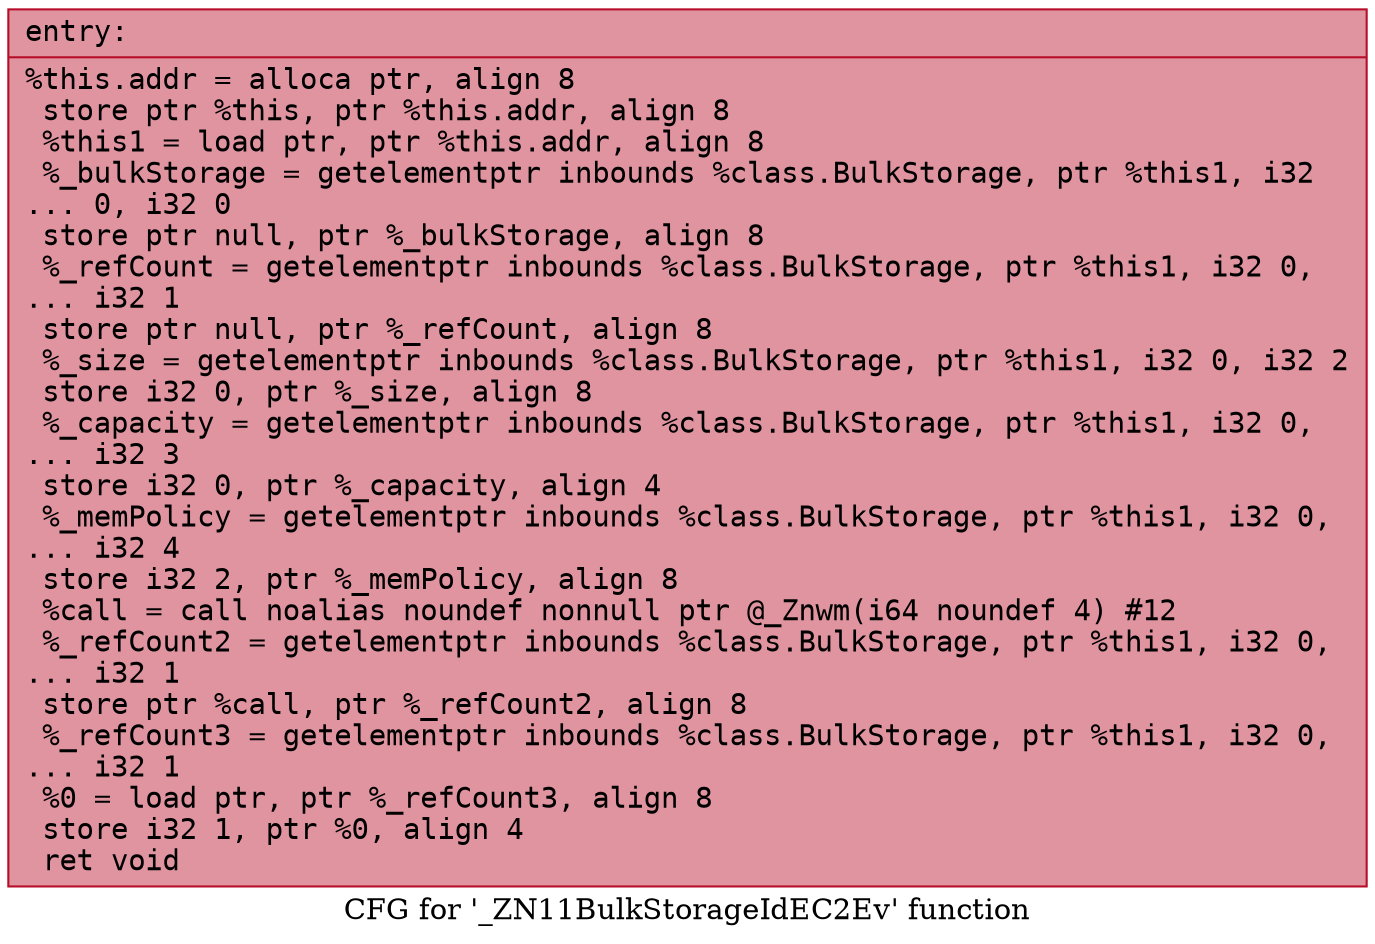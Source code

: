 digraph "CFG for '_ZN11BulkStorageIdEC2Ev' function" {
	label="CFG for '_ZN11BulkStorageIdEC2Ev' function";

	Node0x556c3c80ef10 [shape=record,color="#b70d28ff", style=filled, fillcolor="#b70d2870" fontname="Courier",label="{entry:\l|  %this.addr = alloca ptr, align 8\l  store ptr %this, ptr %this.addr, align 8\l  %this1 = load ptr, ptr %this.addr, align 8\l  %_bulkStorage = getelementptr inbounds %class.BulkStorage, ptr %this1, i32\l... 0, i32 0\l  store ptr null, ptr %_bulkStorage, align 8\l  %_refCount = getelementptr inbounds %class.BulkStorage, ptr %this1, i32 0,\l... i32 1\l  store ptr null, ptr %_refCount, align 8\l  %_size = getelementptr inbounds %class.BulkStorage, ptr %this1, i32 0, i32 2\l  store i32 0, ptr %_size, align 8\l  %_capacity = getelementptr inbounds %class.BulkStorage, ptr %this1, i32 0,\l... i32 3\l  store i32 0, ptr %_capacity, align 4\l  %_memPolicy = getelementptr inbounds %class.BulkStorage, ptr %this1, i32 0,\l... i32 4\l  store i32 2, ptr %_memPolicy, align 8\l  %call = call noalias noundef nonnull ptr @_Znwm(i64 noundef 4) #12\l  %_refCount2 = getelementptr inbounds %class.BulkStorage, ptr %this1, i32 0,\l... i32 1\l  store ptr %call, ptr %_refCount2, align 8\l  %_refCount3 = getelementptr inbounds %class.BulkStorage, ptr %this1, i32 0,\l... i32 1\l  %0 = load ptr, ptr %_refCount3, align 8\l  store i32 1, ptr %0, align 4\l  ret void\l}"];
}
